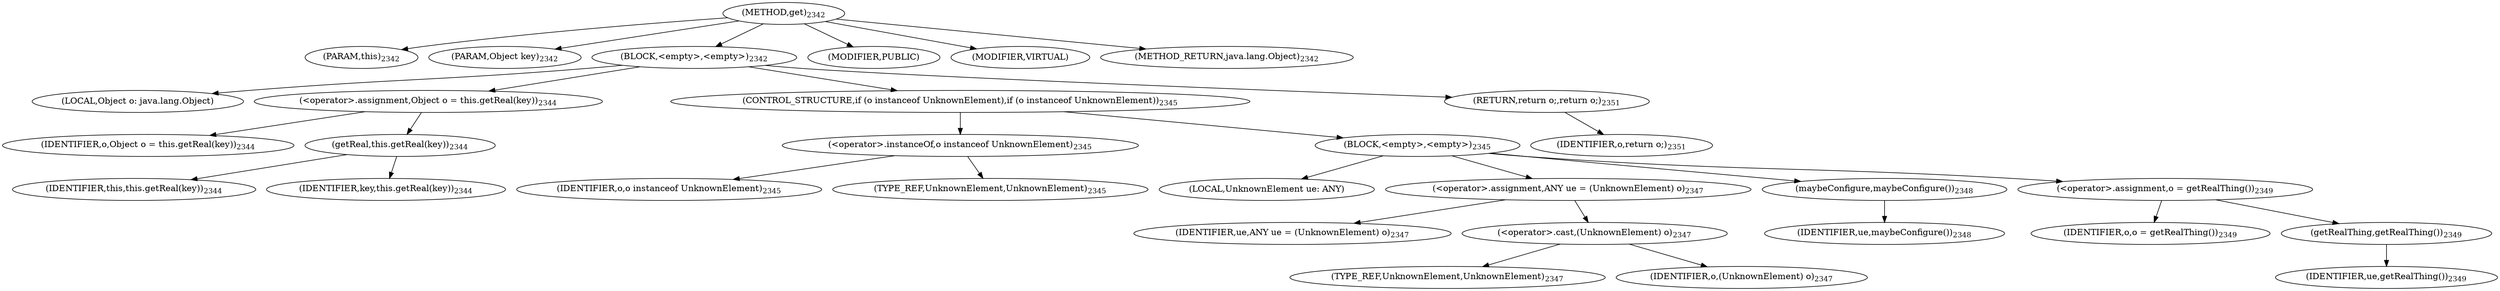digraph "get" {  
"3854" [label = <(METHOD,get)<SUB>2342</SUB>> ]
"255" [label = <(PARAM,this)<SUB>2342</SUB>> ]
"3855" [label = <(PARAM,Object key)<SUB>2342</SUB>> ]
"3856" [label = <(BLOCK,&lt;empty&gt;,&lt;empty&gt;)<SUB>2342</SUB>> ]
"3857" [label = <(LOCAL,Object o: java.lang.Object)> ]
"3858" [label = <(&lt;operator&gt;.assignment,Object o = this.getReal(key))<SUB>2344</SUB>> ]
"3859" [label = <(IDENTIFIER,o,Object o = this.getReal(key))<SUB>2344</SUB>> ]
"3860" [label = <(getReal,this.getReal(key))<SUB>2344</SUB>> ]
"254" [label = <(IDENTIFIER,this,this.getReal(key))<SUB>2344</SUB>> ]
"3861" [label = <(IDENTIFIER,key,this.getReal(key))<SUB>2344</SUB>> ]
"3862" [label = <(CONTROL_STRUCTURE,if (o instanceof UnknownElement),if (o instanceof UnknownElement))<SUB>2345</SUB>> ]
"3863" [label = <(&lt;operator&gt;.instanceOf,o instanceof UnknownElement)<SUB>2345</SUB>> ]
"3864" [label = <(IDENTIFIER,o,o instanceof UnknownElement)<SUB>2345</SUB>> ]
"3865" [label = <(TYPE_REF,UnknownElement,UnknownElement)<SUB>2345</SUB>> ]
"3866" [label = <(BLOCK,&lt;empty&gt;,&lt;empty&gt;)<SUB>2345</SUB>> ]
"3867" [label = <(LOCAL,UnknownElement ue: ANY)> ]
"3868" [label = <(&lt;operator&gt;.assignment,ANY ue = (UnknownElement) o)<SUB>2347</SUB>> ]
"3869" [label = <(IDENTIFIER,ue,ANY ue = (UnknownElement) o)<SUB>2347</SUB>> ]
"3870" [label = <(&lt;operator&gt;.cast,(UnknownElement) o)<SUB>2347</SUB>> ]
"3871" [label = <(TYPE_REF,UnknownElement,UnknownElement)<SUB>2347</SUB>> ]
"3872" [label = <(IDENTIFIER,o,(UnknownElement) o)<SUB>2347</SUB>> ]
"3873" [label = <(maybeConfigure,maybeConfigure())<SUB>2348</SUB>> ]
"3874" [label = <(IDENTIFIER,ue,maybeConfigure())<SUB>2348</SUB>> ]
"3875" [label = <(&lt;operator&gt;.assignment,o = getRealThing())<SUB>2349</SUB>> ]
"3876" [label = <(IDENTIFIER,o,o = getRealThing())<SUB>2349</SUB>> ]
"3877" [label = <(getRealThing,getRealThing())<SUB>2349</SUB>> ]
"3878" [label = <(IDENTIFIER,ue,getRealThing())<SUB>2349</SUB>> ]
"3879" [label = <(RETURN,return o;,return o;)<SUB>2351</SUB>> ]
"3880" [label = <(IDENTIFIER,o,return o;)<SUB>2351</SUB>> ]
"3881" [label = <(MODIFIER,PUBLIC)> ]
"3882" [label = <(MODIFIER,VIRTUAL)> ]
"3883" [label = <(METHOD_RETURN,java.lang.Object)<SUB>2342</SUB>> ]
  "3854" -> "255" 
  "3854" -> "3855" 
  "3854" -> "3856" 
  "3854" -> "3881" 
  "3854" -> "3882" 
  "3854" -> "3883" 
  "3856" -> "3857" 
  "3856" -> "3858" 
  "3856" -> "3862" 
  "3856" -> "3879" 
  "3858" -> "3859" 
  "3858" -> "3860" 
  "3860" -> "254" 
  "3860" -> "3861" 
  "3862" -> "3863" 
  "3862" -> "3866" 
  "3863" -> "3864" 
  "3863" -> "3865" 
  "3866" -> "3867" 
  "3866" -> "3868" 
  "3866" -> "3873" 
  "3866" -> "3875" 
  "3868" -> "3869" 
  "3868" -> "3870" 
  "3870" -> "3871" 
  "3870" -> "3872" 
  "3873" -> "3874" 
  "3875" -> "3876" 
  "3875" -> "3877" 
  "3877" -> "3878" 
  "3879" -> "3880" 
}

